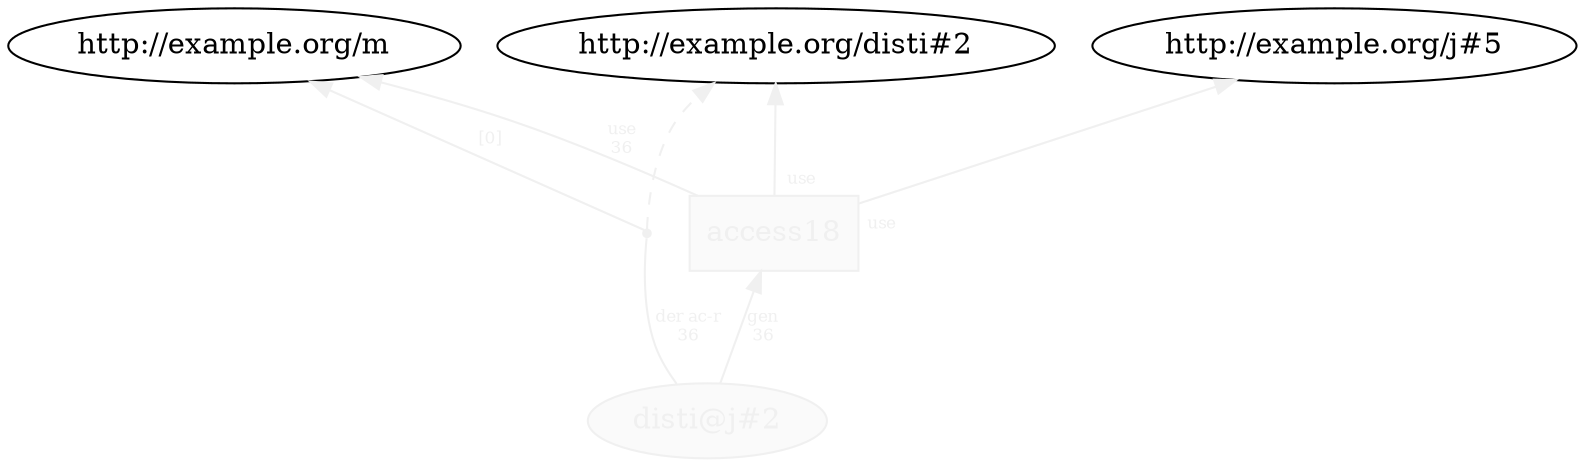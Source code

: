 digraph "PROV" { size="16,12"; rankdir="BT";
"http://example.org/disti@j#2" [fillcolor="#FAFAFA",color="#F0F0F0",style="filled",fontcolor="#F0F0F0",label="disti@j#2",URL="http://example.org/disti@j#2"]
"http://example.org/access18" [fillcolor="#FAFAFA",color="#F0F0F0",shape="polygon",sides="4",style="filled",fontcolor="#F0F0F0",label="access18",URL="http://example.org/access18"]
"bn0" [shape="point",label="",fontcolor="#F0F0F0",color="#F0F0F0"]
"http://example.org/disti@j#2" -> "bn0" [fontsize="8",distance="1.5",angle="60.0",rotation="20",label="der ac-r
36",arrowhead="none",fontcolor="#F0F0F0",color="#F0F0F0"]
"bn0" -> "http://example.org/disti#2" [style="dashed",fontcolor="#F0F0F0",color="#F0F0F0"]
"bn0" -> "http://example.org/m" [fontsize="8",distance="1.5",angle="60.0",rotation="20",label="[0]",fontcolor="#F0F0F0",color="#F0F0F0"]
"http://example.org/access18" -> "http://example.org/disti#2" [labelfontsize="8",labeldistance="1.5",labelangle="60.0",rotation="20",taillabel="use",fontcolor="#F0F0F0",color="#F0F0F0"]
"http://example.org/access18" -> "http://example.org/j#5" [labelfontsize="8",labeldistance="1.5",labelangle="60.0",rotation="20",taillabel="use",fontcolor="#F0F0F0",color="#F0F0F0"]
"http://example.org/access18" -> "http://example.org/m" [fontsize="8",distance="1.5",angle="60.0",rotation="20",label="use
36",fontcolor="#F0F0F0",color="#F0F0F0"]
"http://example.org/disti@j#2" -> "http://example.org/access18" [fontsize="8",distance="1.5",angle="60.0",rotation="20",label="gen
36",fontcolor="#F0F0F0",color="#F0F0F0"]
}